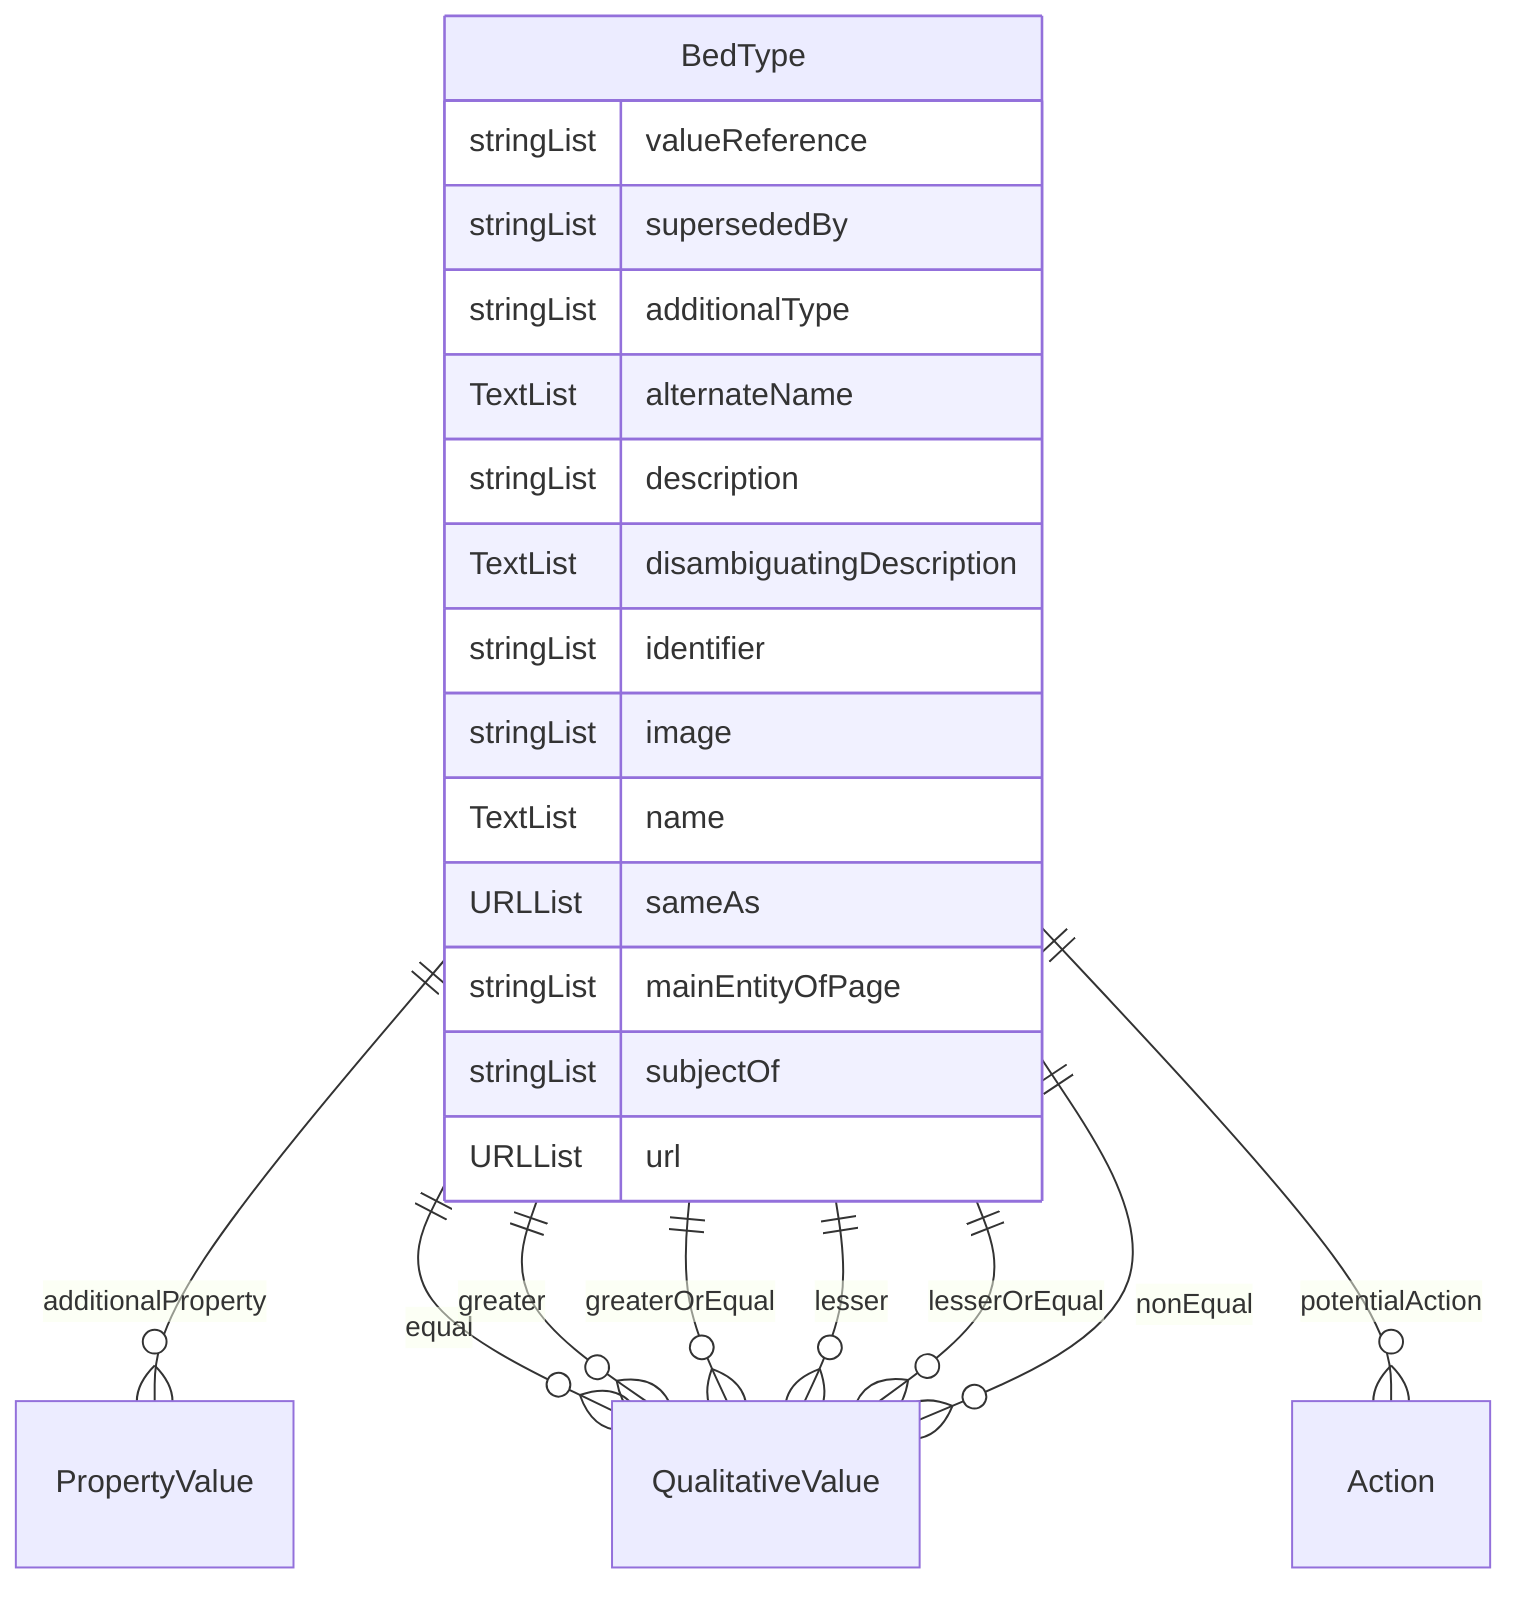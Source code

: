 erDiagram
BedType {
    stringList valueReference  
    stringList supersededBy  
    stringList additionalType  
    TextList alternateName  
    stringList description  
    TextList disambiguatingDescription  
    stringList identifier  
    stringList image  
    TextList name  
    URLList sameAs  
    stringList mainEntityOfPage  
    stringList subjectOf  
    URLList url  
}

BedType ||--}o PropertyValue : "additionalProperty"
BedType ||--}o QualitativeValue : "equal"
BedType ||--}o QualitativeValue : "greater"
BedType ||--}o QualitativeValue : "greaterOrEqual"
BedType ||--}o QualitativeValue : "lesser"
BedType ||--}o QualitativeValue : "lesserOrEqual"
BedType ||--}o QualitativeValue : "nonEqual"
BedType ||--}o Action : "potentialAction"